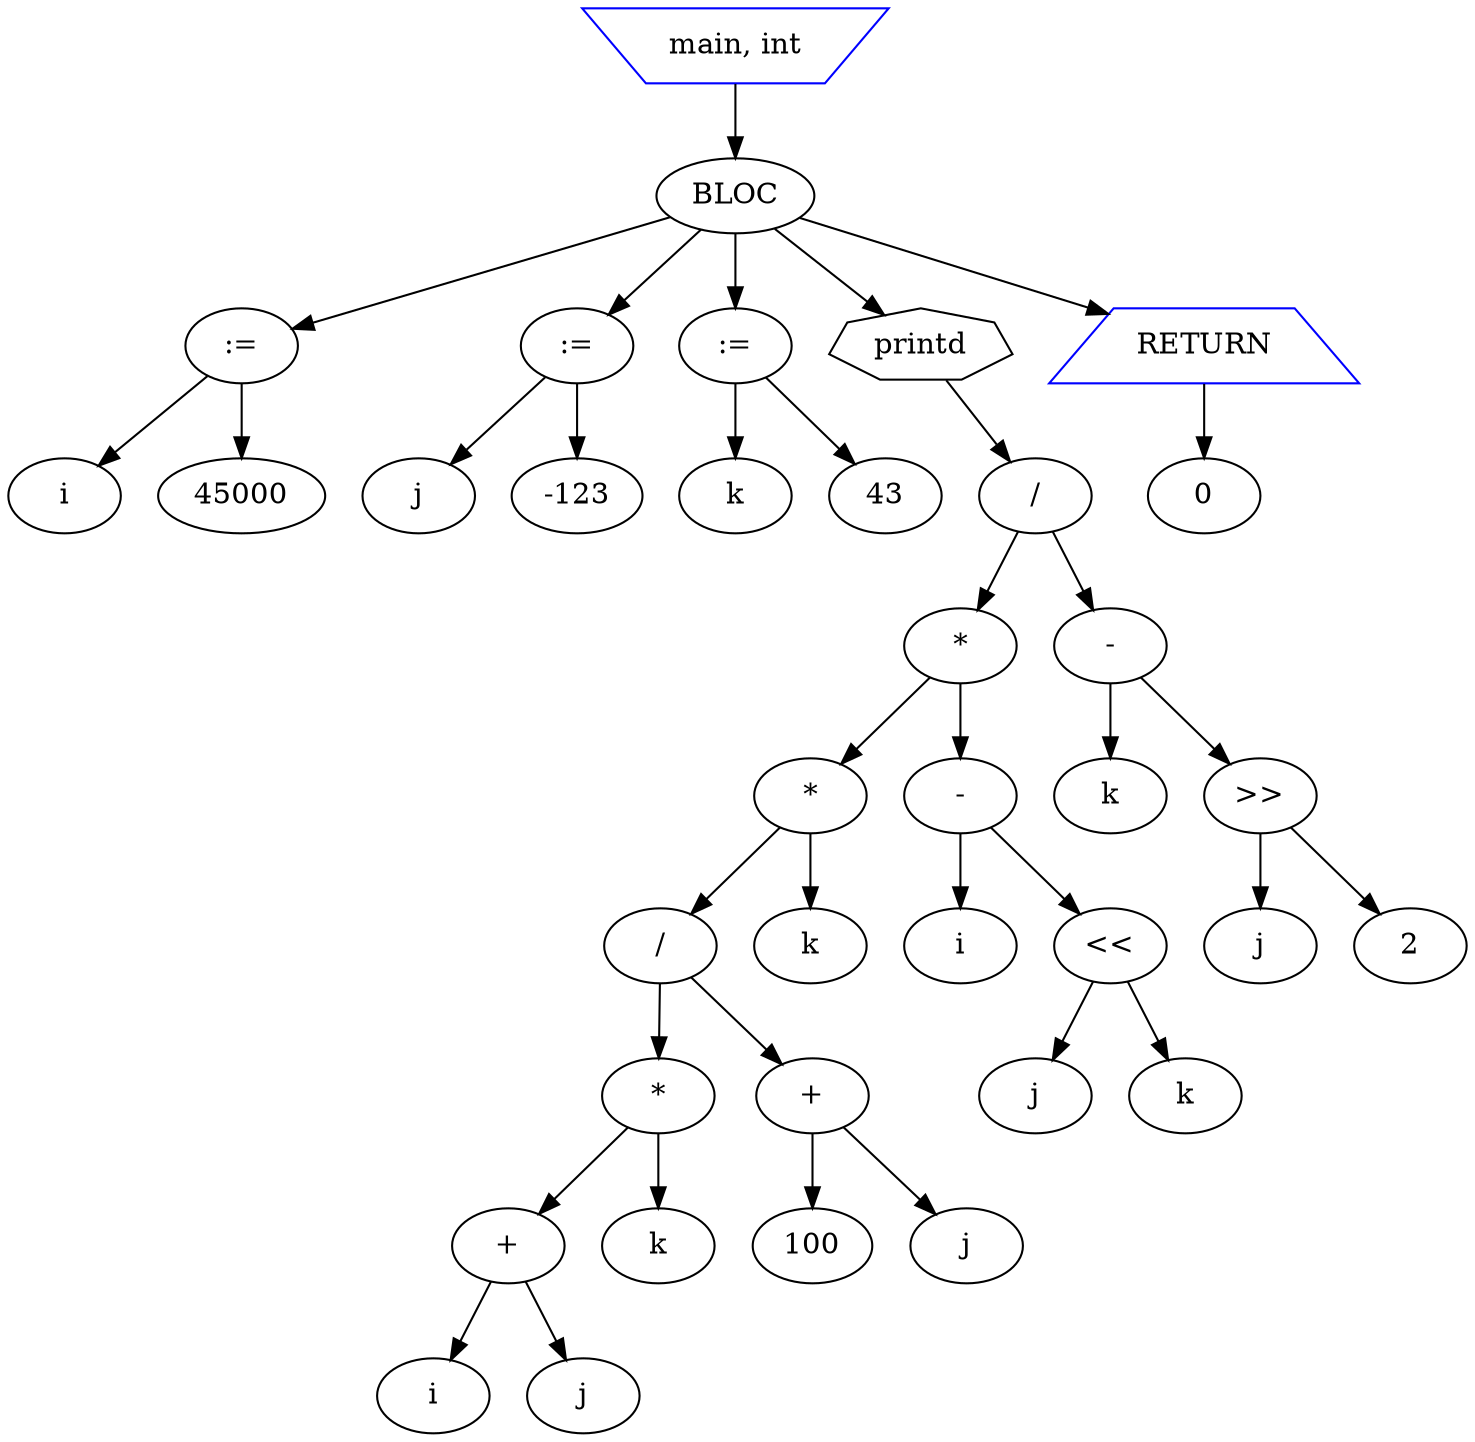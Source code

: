 digraph G {
node_0 [label="main, int"shape=invtrapezium color=blue];
node_0 -> node_1;
node_1 [label="BLOC"];
node_1 -> node_2;
node_2 [label=":="];
node_2 -> node_3;
node_3 [label="i"];
node_2 -> node_4;
node_4 [label="45000"];
node_1 -> node_5;
node_5 [label=":="];
node_5 -> node_6;
node_6 [label="j"];
node_5 -> node_7;
node_7 [label="-123"];
node_1 -> node_8;
node_8 [label=":="];
node_8 -> node_9;
node_9 [label="k"];
node_8 -> node_10;
node_10 [label="43"];
node_1 -> node_11;
node_11 [label="printd"shape=septagon];
node_11 -> node_12;
node_12 [label="/"];
node_12 -> node_13;
node_13 [label="*"];
node_13 -> node_14;
node_14 [label="*"];
node_14 -> node_15;
node_15 [label="/"];
node_15 -> node_16;
node_16 [label="*"];
node_16 -> node_17;
node_17 [label="+"];
node_17 -> node_18;
node_18 [label="i"];
node_17 -> node_19;
node_19 [label="j"];
node_16 -> node_20;
node_20 [label="k"];
node_15 -> node_21;
node_21 [label="+"];
node_21 -> node_22;
node_22 [label="100"];
node_21 -> node_23;
node_23 [label="j"];
node_14 -> node_24;
node_24 [label="k"];
node_13 -> node_25;
node_25 [label="-"];
node_25 -> node_26;
node_26 [label="i"];
node_25 -> node_27;
node_27 [label="<<"];
node_27 -> node_28;
node_28 [label="j"];
node_27 -> node_29;
node_29 [label="k"];
node_12 -> node_30;
node_30 [label="-"];
node_30 -> node_31;
node_31 [label="k"];
node_30 -> node_32;
node_32 [label=">>"];
node_32 -> node_33;
node_33 [label="j"];
node_32 -> node_34;
node_34 [label="2"];
node_1 -> node_35;
node_35 [label="RETURN"shape=trapezium color=blue];
node_35 -> node_36;
node_36 [label="0"];
}